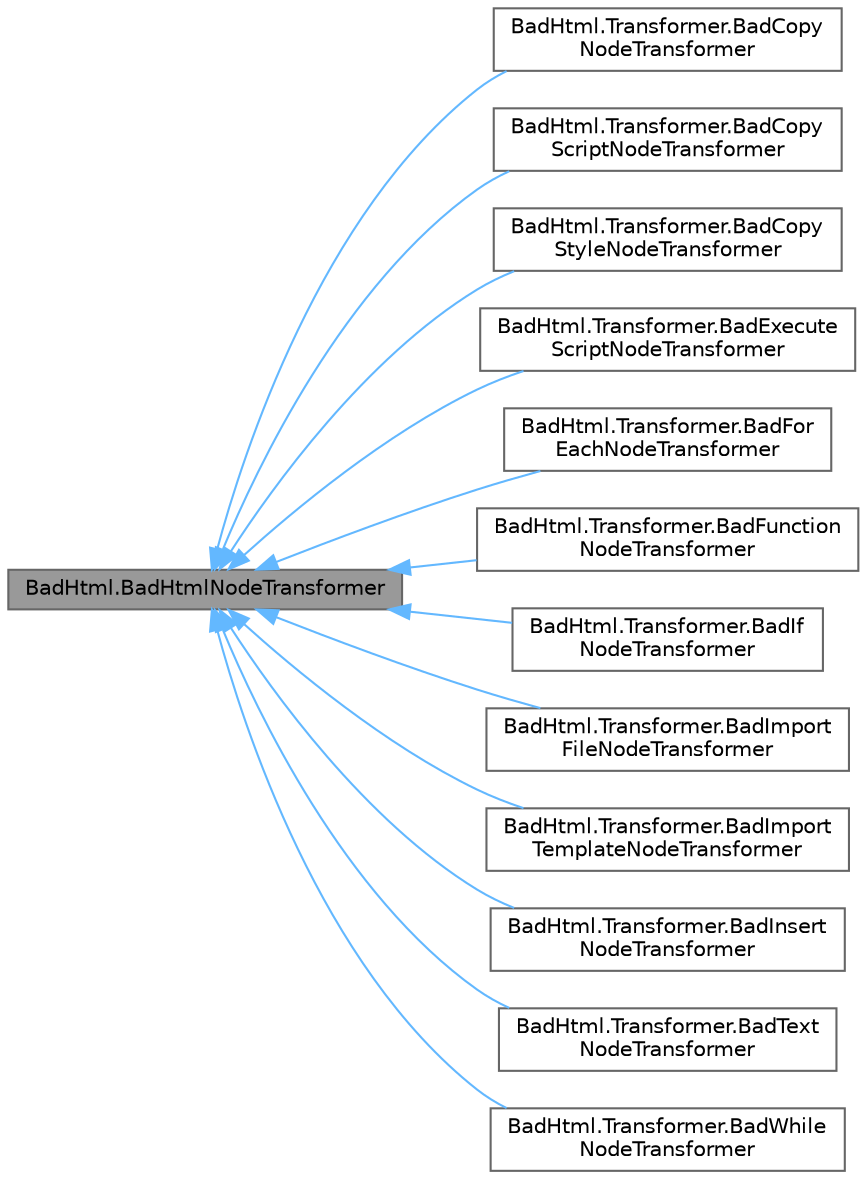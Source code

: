 digraph "BadHtml.BadHtmlNodeTransformer"
{
 // LATEX_PDF_SIZE
  bgcolor="transparent";
  edge [fontname=Helvetica,fontsize=10,labelfontname=Helvetica,labelfontsize=10];
  node [fontname=Helvetica,fontsize=10,shape=box,height=0.2,width=0.4];
  rankdir="LR";
  Node1 [id="Node000001",label="BadHtml.BadHtmlNodeTransformer",height=0.2,width=0.4,color="gray40", fillcolor="grey60", style="filled", fontcolor="black",tooltip=" "];
  Node1 -> Node2 [id="edge1_Node000001_Node000002",dir="back",color="steelblue1",style="solid",tooltip=" "];
  Node2 [id="Node000002",label="BadHtml.Transformer.BadCopy\lNodeTransformer",height=0.2,width=0.4,color="gray40", fillcolor="white", style="filled",URL="$class_bad_html_1_1_transformer_1_1_bad_copy_node_transformer.html",tooltip=" "];
  Node1 -> Node3 [id="edge2_Node000001_Node000003",dir="back",color="steelblue1",style="solid",tooltip=" "];
  Node3 [id="Node000003",label="BadHtml.Transformer.BadCopy\lScriptNodeTransformer",height=0.2,width=0.4,color="gray40", fillcolor="white", style="filled",URL="$class_bad_html_1_1_transformer_1_1_bad_copy_script_node_transformer.html",tooltip=" "];
  Node1 -> Node4 [id="edge3_Node000001_Node000004",dir="back",color="steelblue1",style="solid",tooltip=" "];
  Node4 [id="Node000004",label="BadHtml.Transformer.BadCopy\lStyleNodeTransformer",height=0.2,width=0.4,color="gray40", fillcolor="white", style="filled",URL="$class_bad_html_1_1_transformer_1_1_bad_copy_style_node_transformer.html",tooltip=" "];
  Node1 -> Node5 [id="edge4_Node000001_Node000005",dir="back",color="steelblue1",style="solid",tooltip=" "];
  Node5 [id="Node000005",label="BadHtml.Transformer.BadExecute\lScriptNodeTransformer",height=0.2,width=0.4,color="gray40", fillcolor="white", style="filled",URL="$class_bad_html_1_1_transformer_1_1_bad_execute_script_node_transformer.html",tooltip=" "];
  Node1 -> Node6 [id="edge5_Node000001_Node000006",dir="back",color="steelblue1",style="solid",tooltip=" "];
  Node6 [id="Node000006",label="BadHtml.Transformer.BadFor\lEachNodeTransformer",height=0.2,width=0.4,color="gray40", fillcolor="white", style="filled",URL="$class_bad_html_1_1_transformer_1_1_bad_for_each_node_transformer.html",tooltip=" "];
  Node1 -> Node7 [id="edge6_Node000001_Node000007",dir="back",color="steelblue1",style="solid",tooltip=" "];
  Node7 [id="Node000007",label="BadHtml.Transformer.BadFunction\lNodeTransformer",height=0.2,width=0.4,color="gray40", fillcolor="white", style="filled",URL="$class_bad_html_1_1_transformer_1_1_bad_function_node_transformer.html",tooltip=" "];
  Node1 -> Node8 [id="edge7_Node000001_Node000008",dir="back",color="steelblue1",style="solid",tooltip=" "];
  Node8 [id="Node000008",label="BadHtml.Transformer.BadIf\lNodeTransformer",height=0.2,width=0.4,color="gray40", fillcolor="white", style="filled",URL="$class_bad_html_1_1_transformer_1_1_bad_if_node_transformer.html",tooltip=" "];
  Node1 -> Node9 [id="edge8_Node000001_Node000009",dir="back",color="steelblue1",style="solid",tooltip=" "];
  Node9 [id="Node000009",label="BadHtml.Transformer.BadImport\lFileNodeTransformer",height=0.2,width=0.4,color="gray40", fillcolor="white", style="filled",URL="$class_bad_html_1_1_transformer_1_1_bad_import_file_node_transformer.html",tooltip=" "];
  Node1 -> Node10 [id="edge9_Node000001_Node000010",dir="back",color="steelblue1",style="solid",tooltip=" "];
  Node10 [id="Node000010",label="BadHtml.Transformer.BadImport\lTemplateNodeTransformer",height=0.2,width=0.4,color="gray40", fillcolor="white", style="filled",URL="$class_bad_html_1_1_transformer_1_1_bad_import_template_node_transformer.html",tooltip=" "];
  Node1 -> Node11 [id="edge10_Node000001_Node000011",dir="back",color="steelblue1",style="solid",tooltip=" "];
  Node11 [id="Node000011",label="BadHtml.Transformer.BadInsert\lNodeTransformer",height=0.2,width=0.4,color="gray40", fillcolor="white", style="filled",URL="$class_bad_html_1_1_transformer_1_1_bad_insert_node_transformer.html",tooltip=" "];
  Node1 -> Node12 [id="edge11_Node000001_Node000012",dir="back",color="steelblue1",style="solid",tooltip=" "];
  Node12 [id="Node000012",label="BadHtml.Transformer.BadText\lNodeTransformer",height=0.2,width=0.4,color="gray40", fillcolor="white", style="filled",URL="$class_bad_html_1_1_transformer_1_1_bad_text_node_transformer.html",tooltip=" "];
  Node1 -> Node13 [id="edge12_Node000001_Node000013",dir="back",color="steelblue1",style="solid",tooltip=" "];
  Node13 [id="Node000013",label="BadHtml.Transformer.BadWhile\lNodeTransformer",height=0.2,width=0.4,color="gray40", fillcolor="white", style="filled",URL="$class_bad_html_1_1_transformer_1_1_bad_while_node_transformer.html",tooltip=" "];
}
